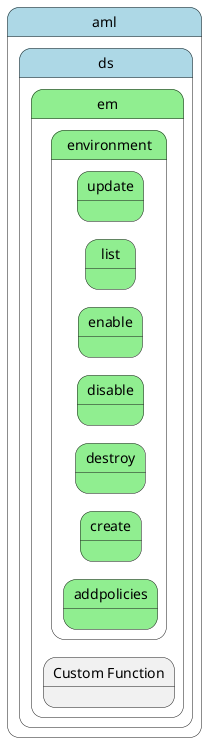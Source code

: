 @startuml
left to right direction


state "aml" as aml #lightblue {
state "ds" as amlds #lightblue {
state "em" as amldsem #lightgreen {
}
}
}


state amldsem #lightgreen {
    state "Custom Function" as emfunction {
    }
}

        state "aml" as aml #lightblue {
state "ds" as amlds #lightblue {
state "em" as amldsem #lightgreen {
state "environment" as amldsemenvironment #lightgreen {
state "addpolicies" as amldsemenvironmentaddpolicies #lightgreen {
}
}
}
}
}


        state "aml" as aml #lightblue {
state "ds" as amlds #lightblue {
state "em" as amldsem #lightgreen {
state "environment" as amldsemenvironment #lightgreen {
state "create" as amldsemenvironmentcreate #lightgreen {
}
}
}
}
}


        state "aml" as aml #lightblue {
state "ds" as amlds #lightblue {
state "em" as amldsem #lightgreen {
state "environment" as amldsemenvironment #lightgreen {
state "destroy" as amldsemenvironmentdestroy #lightgreen {
}
}
}
}
}


        state "aml" as aml #lightblue {
state "ds" as amlds #lightblue {
state "em" as amldsem #lightgreen {
state "environment" as amldsemenvironment #lightgreen {
state "disable" as amldsemenvironmentdisable #lightgreen {
}
}
}
}
}


        state "aml" as aml #lightblue {
state "ds" as amlds #lightblue {
state "em" as amldsem #lightgreen {
state "environment" as amldsemenvironment #lightgreen {
state "enable" as amldsemenvironmentenable #lightgreen {
}
}
}
}
}


        state "aml" as aml #lightblue {
state "ds" as amlds #lightblue {
state "em" as amldsem #lightgreen {
state "environment" as amldsemenvironment #lightgreen {
state "list" as amldsemenvironmentlist #lightgreen {
}
}
}
}
}


        state "aml" as aml #lightblue {
state "ds" as amlds #lightblue {
state "em" as amldsem #lightgreen {
state "environment" as amldsemenvironment #lightgreen {
state "update" as amldsemenvironmentupdate #lightgreen {
}
}
}
}
}






@enduml
